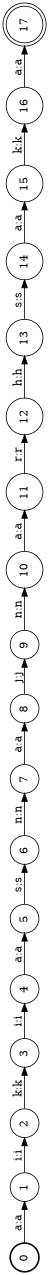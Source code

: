 digraph FST {
rankdir = LR;
size = "8.5,11";
center = 1;
orientation = Landscape;
ranksep = "0.4";
nodesep = "0.25";
0 [label = "0", shape = circle, style = bold, fontsize = 14]
	0 -> 1 [label = "a:a", fontsize = 14];
1 [label = "1", shape = circle, style = solid, fontsize = 14]
	1 -> 2 [label = "i:i", fontsize = 14];
2 [label = "2", shape = circle, style = solid, fontsize = 14]
	2 -> 3 [label = "k:k", fontsize = 14];
3 [label = "3", shape = circle, style = solid, fontsize = 14]
	3 -> 4 [label = "i:i", fontsize = 14];
4 [label = "4", shape = circle, style = solid, fontsize = 14]
	4 -> 5 [label = "a:a", fontsize = 14];
5 [label = "5", shape = circle, style = solid, fontsize = 14]
	5 -> 6 [label = "s:s", fontsize = 14];
6 [label = "6", shape = circle, style = solid, fontsize = 14]
	6 -> 7 [label = "n:n", fontsize = 14];
7 [label = "7", shape = circle, style = solid, fontsize = 14]
	7 -> 8 [label = "a:a", fontsize = 14];
8 [label = "8", shape = circle, style = solid, fontsize = 14]
	8 -> 9 [label = "j:j", fontsize = 14];
9 [label = "9", shape = circle, style = solid, fontsize = 14]
	9 -> 10 [label = "n:n", fontsize = 14];
10 [label = "10", shape = circle, style = solid, fontsize = 14]
	10 -> 11 [label = "a:a", fontsize = 14];
11 [label = "11", shape = circle, style = solid, fontsize = 14]
	11 -> 12 [label = "r:r", fontsize = 14];
12 [label = "12", shape = circle, style = solid, fontsize = 14]
	12 -> 13 [label = "h:h", fontsize = 14];
13 [label = "13", shape = circle, style = solid, fontsize = 14]
	13 -> 14 [label = "s:s", fontsize = 14];
14 [label = "14", shape = circle, style = solid, fontsize = 14]
	14 -> 15 [label = "a:a", fontsize = 14];
15 [label = "15", shape = circle, style = solid, fontsize = 14]
	15 -> 16 [label = "k:k", fontsize = 14];
16 [label = "16", shape = circle, style = solid, fontsize = 14]
	16 -> 17 [label = "a:a", fontsize = 14];
17 [label = "17", shape = doublecircle, style = solid, fontsize = 14]
}
